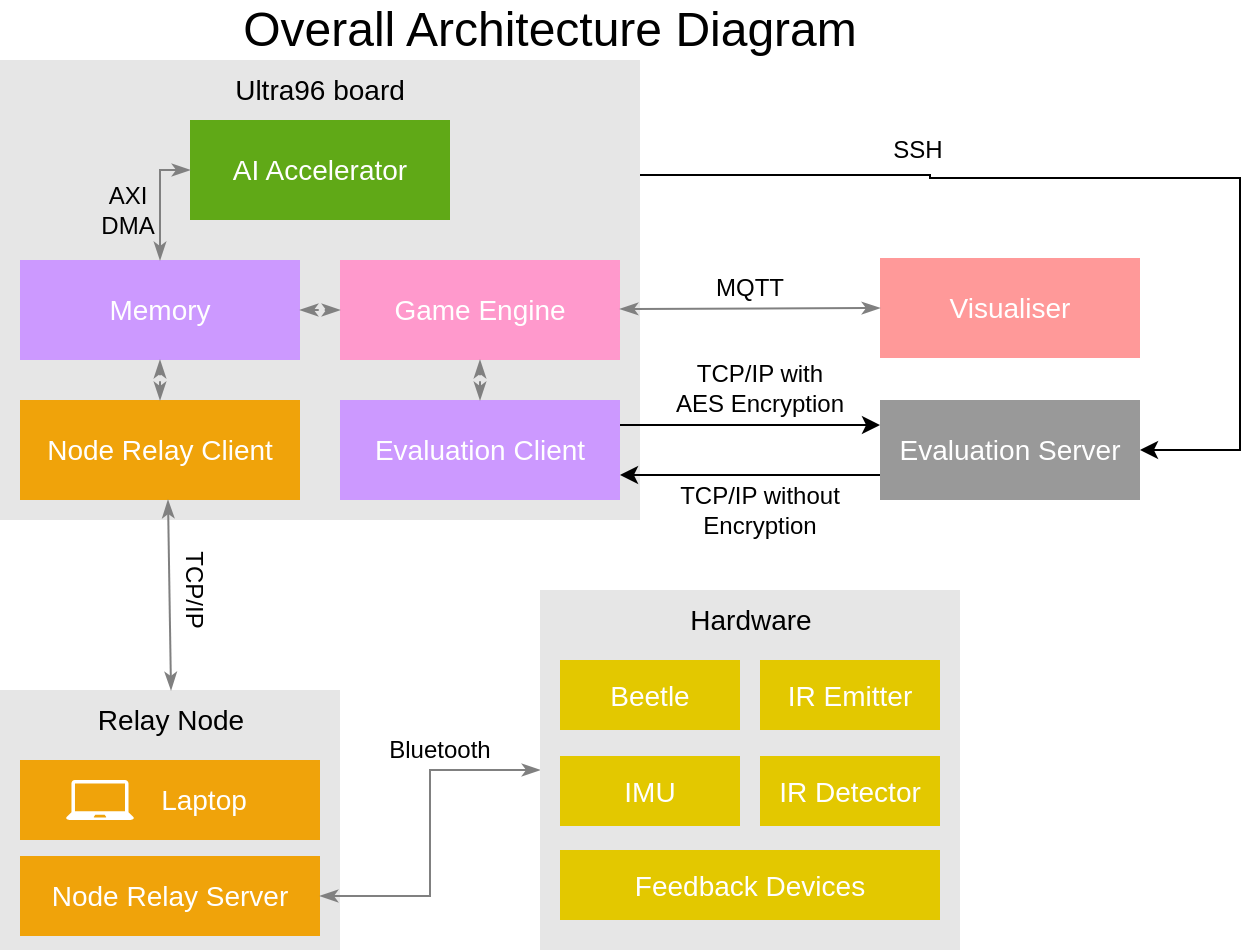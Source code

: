 <mxfile version="24.8.6">
  <diagram name="Page-1" id="RovbUQDV_0YPRc3pp8wG">
    <mxGraphModel dx="794" dy="412" grid="1" gridSize="10" guides="1" tooltips="1" connect="1" arrows="1" fold="1" page="1" pageScale="1" pageWidth="850" pageHeight="1100" math="0" shadow="0">
      <root>
        <mxCell id="0" />
        <mxCell id="1" parent="0" />
        <mxCell id="sU7ZEoeaXOw1WCR-BWSg-9" value="" style="rounded=0;whiteSpace=wrap;html=1;fillColor=#E6E6E6;strokeColor=none;" parent="1" vertex="1">
          <mxGeometry x="340" y="535" width="170" height="130" as="geometry" />
        </mxCell>
        <mxCell id="sU7ZEoeaXOw1WCR-BWSg-11" value="" style="rounded=0;whiteSpace=wrap;html=1;strokeColor=none;fillColor=#f0a30a;fontColor=#000000;" parent="1" vertex="1">
          <mxGeometry x="350" y="570" width="150" height="40" as="geometry" />
        </mxCell>
        <mxCell id="rkX0UDj8o1KebnsKT9Z2-13" style="edgeStyle=orthogonalEdgeStyle;rounded=0;orthogonalLoop=1;jettySize=auto;html=1;exitX=1;exitY=0.25;exitDx=0;exitDy=0;entryX=1;entryY=0.5;entryDx=0;entryDy=0;" edge="1" parent="1" source="sU7ZEoeaXOw1WCR-BWSg-1" target="sU7ZEoeaXOw1WCR-BWSg-30">
          <mxGeometry relative="1" as="geometry">
            <mxPoint x="960" y="420" as="targetPoint" />
            <Array as="points">
              <mxPoint x="805" y="278" />
              <mxPoint x="805" y="279" />
              <mxPoint x="960" y="279" />
              <mxPoint x="960" y="415" />
            </Array>
          </mxGeometry>
        </mxCell>
        <mxCell id="sU7ZEoeaXOw1WCR-BWSg-1" value="" style="rounded=0;whiteSpace=wrap;html=1;fillColor=#E6E6E6;strokeColor=none;" parent="1" vertex="1">
          <mxGeometry x="340" y="220" width="320" height="230" as="geometry" />
        </mxCell>
        <mxCell id="sU7ZEoeaXOw1WCR-BWSg-3" value="&lt;font style=&quot;font-size: 14px;&quot;&gt;Game Engine&lt;/font&gt;" style="rounded=0;whiteSpace=wrap;html=1;strokeColor=none;fillColor=#FF99CC;fontColor=#ffffff;" parent="1" vertex="1">
          <mxGeometry x="510" y="320" width="140" height="50" as="geometry" />
        </mxCell>
        <mxCell id="sU7ZEoeaXOw1WCR-BWSg-4" value="&lt;font style=&quot;font-size: 14px;&quot;&gt;AI Accelerator&lt;/font&gt;" style="rounded=0;whiteSpace=wrap;html=1;strokeColor=none;fillColor=#60a917;fontColor=#ffffff;" parent="1" vertex="1">
          <mxGeometry x="435" y="250" width="130" height="50" as="geometry" />
        </mxCell>
        <mxCell id="sU7ZEoeaXOw1WCR-BWSg-5" value="&lt;font style=&quot;font-size: 14px;&quot;&gt;Evaluation Client&lt;/font&gt;" style="rounded=0;whiteSpace=wrap;html=1;strokeColor=none;fillColor=#CC99FF;fontColor=#ffffff;" parent="1" vertex="1">
          <mxGeometry x="510" y="390" width="140" height="50" as="geometry" />
        </mxCell>
        <mxCell id="sU7ZEoeaXOw1WCR-BWSg-6" value="&lt;font color=&quot;#ffffff&quot; style=&quot;font-size: 14px;&quot;&gt;Visualiser&lt;/font&gt;" style="rounded=0;whiteSpace=wrap;html=1;strokeColor=none;fillColor=#FF9999;fontColor=#000000;" parent="1" vertex="1">
          <mxGeometry x="780" y="319" width="130" height="50" as="geometry" />
        </mxCell>
        <mxCell id="sU7ZEoeaXOw1WCR-BWSg-7" value="&lt;font color=&quot;#ffffff&quot; style=&quot;font-size: 14px;&quot;&gt;Node Relay Client&lt;/font&gt;" style="rounded=0;whiteSpace=wrap;html=1;strokeColor=none;fillColor=#f0a30a;fontColor=#000000;" parent="1" vertex="1">
          <mxGeometry x="350" y="390" width="140" height="50" as="geometry" />
        </mxCell>
        <mxCell id="sU7ZEoeaXOw1WCR-BWSg-8" value="" style="endArrow=classicThin;html=1;rounded=0;endFill=1;entryX=0.009;entryY=0.16;entryDx=0;entryDy=0;entryPerimeter=0;strokeColor=#808080;startArrow=classicThin;startFill=1;exitX=0.5;exitY=0;exitDx=0;exitDy=0;" parent="1" source="sU7ZEoeaXOw1WCR-BWSg-17" edge="1">
          <mxGeometry width="50" height="50" relative="1" as="geometry">
            <mxPoint x="424.12" y="510" as="sourcePoint" />
            <mxPoint x="424" y="440.0" as="targetPoint" />
          </mxGeometry>
        </mxCell>
        <mxCell id="sU7ZEoeaXOw1WCR-BWSg-10" value="" style="sketch=0;pointerEvents=1;shadow=0;dashed=0;html=1;strokeColor=none;fillColor=#FFFFFF;labelPosition=center;verticalLabelPosition=bottom;verticalAlign=top;outlineConnect=0;align=center;shape=mxgraph.office.devices.laptop;" parent="1" vertex="1">
          <mxGeometry x="373" y="580" width="34" height="20" as="geometry" />
        </mxCell>
        <mxCell id="sU7ZEoeaXOw1WCR-BWSg-12" value="&lt;font style=&quot;font-size: 14px;&quot; color=&quot;#ffffff&quot;&gt;Laptop&lt;/font&gt;" style="text;html=1;align=center;verticalAlign=middle;whiteSpace=wrap;rounded=0;" parent="1" vertex="1">
          <mxGeometry x="407" y="575" width="70" height="30" as="geometry" />
        </mxCell>
        <mxCell id="sU7ZEoeaXOw1WCR-BWSg-13" value="&lt;font style=&quot;font-size: 14px;&quot; color=&quot;#ffffff&quot;&gt;Node Relay Server&lt;/font&gt;" style="rounded=0;whiteSpace=wrap;html=1;strokeColor=none;fillColor=#f0a30a;fontColor=#000000;" parent="1" vertex="1">
          <mxGeometry x="350" y="618" width="150" height="40" as="geometry" />
        </mxCell>
        <mxCell id="sU7ZEoeaXOw1WCR-BWSg-14" value="" style="endArrow=classicThin;html=1;rounded=0;endFill=1;strokeColor=#808080;startArrow=classicThin;startFill=1;exitX=1;exitY=0.5;exitDx=0;exitDy=0;entryX=0;entryY=0.5;entryDx=0;entryDy=0;edgeStyle=orthogonalEdgeStyle;" parent="1" source="sU7ZEoeaXOw1WCR-BWSg-13" target="sU7ZEoeaXOw1WCR-BWSg-18" edge="1">
          <mxGeometry width="50" height="50" relative="1" as="geometry">
            <mxPoint x="520" y="589.5" as="sourcePoint" />
            <mxPoint x="590" y="613" as="targetPoint" />
          </mxGeometry>
        </mxCell>
        <mxCell id="sU7ZEoeaXOw1WCR-BWSg-15" value="TCP/IP" style="text;html=1;align=center;verticalAlign=middle;whiteSpace=wrap;rounded=0;rotation=90;" parent="1" vertex="1">
          <mxGeometry x="407" y="470" width="60" height="30" as="geometry" />
        </mxCell>
        <mxCell id="sU7ZEoeaXOw1WCR-BWSg-16" value="Bluetooth" style="text;html=1;align=center;verticalAlign=middle;whiteSpace=wrap;rounded=0;" parent="1" vertex="1">
          <mxGeometry x="530" y="550" width="60" height="30" as="geometry" />
        </mxCell>
        <mxCell id="sU7ZEoeaXOw1WCR-BWSg-17" value="&lt;font style=&quot;font-size: 14px;&quot;&gt;Relay Node&lt;/font&gt;" style="text;html=1;align=center;verticalAlign=middle;whiteSpace=wrap;rounded=0;" parent="1" vertex="1">
          <mxGeometry x="387" y="535" width="77" height="30" as="geometry" />
        </mxCell>
        <mxCell id="sU7ZEoeaXOw1WCR-BWSg-18" value="" style="rounded=0;whiteSpace=wrap;html=1;fillColor=#E6E6E6;strokeColor=none;" parent="1" vertex="1">
          <mxGeometry x="610" y="485" width="210" height="180" as="geometry" />
        </mxCell>
        <mxCell id="sU7ZEoeaXOw1WCR-BWSg-19" value="&lt;font style=&quot;font-size: 14px;&quot;&gt;Hardware&lt;/font&gt;" style="text;html=1;align=center;verticalAlign=middle;whiteSpace=wrap;rounded=0;" parent="1" vertex="1">
          <mxGeometry x="676.5" y="485" width="77" height="30" as="geometry" />
        </mxCell>
        <mxCell id="sU7ZEoeaXOw1WCR-BWSg-20" value="&lt;font color=&quot;#ffffff&quot; style=&quot;font-size: 14px;&quot;&gt;Beetle&lt;/font&gt;" style="rounded=0;whiteSpace=wrap;html=1;strokeColor=none;fillColor=#e3c800;fontColor=#000000;" parent="1" vertex="1">
          <mxGeometry x="620" y="520" width="90" height="35" as="geometry" />
        </mxCell>
        <mxCell id="sU7ZEoeaXOw1WCR-BWSg-21" value="&lt;font color=&quot;#ffffff&quot; style=&quot;font-size: 14px;&quot;&gt;IR Emitter&lt;/font&gt;" style="rounded=0;whiteSpace=wrap;html=1;strokeColor=none;fillColor=#e3c800;fontColor=#000000;" parent="1" vertex="1">
          <mxGeometry x="720" y="520" width="90" height="35" as="geometry" />
        </mxCell>
        <mxCell id="sU7ZEoeaXOw1WCR-BWSg-22" value="&lt;font color=&quot;#ffffff&quot; style=&quot;font-size: 14px;&quot;&gt;IMU&lt;/font&gt;" style="rounded=0;whiteSpace=wrap;html=1;strokeColor=none;fillColor=#e3c800;fontColor=#000000;" parent="1" vertex="1">
          <mxGeometry x="620" y="568" width="90" height="35" as="geometry" />
        </mxCell>
        <mxCell id="sU7ZEoeaXOw1WCR-BWSg-23" value="&lt;font color=&quot;#ffffff&quot; style=&quot;font-size: 14px;&quot;&gt;IR Detector&lt;/font&gt;" style="rounded=0;whiteSpace=wrap;html=1;strokeColor=none;fillColor=#e3c800;fontColor=#000000;" parent="1" vertex="1">
          <mxGeometry x="720" y="568" width="90" height="35" as="geometry" />
        </mxCell>
        <mxCell id="sU7ZEoeaXOw1WCR-BWSg-24" value="&lt;font color=&quot;#ffffff&quot; style=&quot;font-size: 14px;&quot;&gt;Feedback Devices&lt;/font&gt;" style="rounded=0;whiteSpace=wrap;html=1;strokeColor=none;fillColor=#e3c800;fontColor=#000000;" parent="1" vertex="1">
          <mxGeometry x="620" y="615" width="190" height="35" as="geometry" />
        </mxCell>
        <mxCell id="sU7ZEoeaXOw1WCR-BWSg-30" value="&lt;font style=&quot;font-size: 14px;&quot;&gt;Evaluation Server&lt;/font&gt;" style="rounded=0;whiteSpace=wrap;html=1;strokeColor=none;fillColor=#999999;fontColor=#ffffff;" parent="1" vertex="1">
          <mxGeometry x="780" y="390" width="130" height="50" as="geometry" />
        </mxCell>
        <mxCell id="sU7ZEoeaXOw1WCR-BWSg-33" value="&lt;font style=&quot;font-size: 24px;&quot;&gt;Overall Architecture Diagram&lt;/font&gt;" style="text;html=1;align=center;verticalAlign=middle;whiteSpace=wrap;rounded=0;" parent="1" vertex="1">
          <mxGeometry x="450" y="190" width="330" height="30" as="geometry" />
        </mxCell>
        <mxCell id="H0D9RynGPYzv96UDQXFD-2" value="" style="endArrow=classicThin;html=1;rounded=0;endFill=1;strokeColor=#808080;startArrow=classicThin;startFill=1;exitX=1;exitY=0.5;exitDx=0;exitDy=0;entryX=0;entryY=0.5;entryDx=0;entryDy=0;" parent="1" edge="1" target="H0D9RynGPYzv96UDQXFD-3">
          <mxGeometry width="50" height="50" relative="1" as="geometry">
            <mxPoint x="650" y="344.5" as="sourcePoint" />
            <mxPoint x="726" y="344.5" as="targetPoint" />
          </mxGeometry>
        </mxCell>
        <mxCell id="H0D9RynGPYzv96UDQXFD-3" value="" style="shape=image;verticalLabelPosition=bottom;labelBackgroundColor=default;verticalAlign=top;aspect=fixed;imageAspect=0;image=https://cdn1.iconfinder.com/data/icons/apple-products-2034/1024/iphone6-white-512.png;" parent="1" vertex="1">
          <mxGeometry x="780" y="325.5" width="37" height="37" as="geometry" />
        </mxCell>
        <mxCell id="H0D9RynGPYzv96UDQXFD-5" value="&lt;span style=&quot;font-size: 14px;&quot;&gt;Ultra96 board&lt;/span&gt;" style="text;html=1;align=center;verticalAlign=middle;whiteSpace=wrap;rounded=0;" parent="1" vertex="1">
          <mxGeometry x="447" y="220" width="106" height="30" as="geometry" />
        </mxCell>
        <mxCell id="H0D9RynGPYzv96UDQXFD-7" value="&lt;span style=&quot;font-size: 14px;&quot;&gt;Memory&lt;/span&gt;" style="rounded=0;whiteSpace=wrap;html=1;strokeColor=none;fillColor=#CC99FF;fontColor=#ffffff;" parent="1" vertex="1">
          <mxGeometry x="350" y="320" width="140" height="50" as="geometry" />
        </mxCell>
        <mxCell id="H0D9RynGPYzv96UDQXFD-22" value="" style="endArrow=classicThin;html=1;rounded=0;endFill=1;entryX=0;entryY=0.5;entryDx=0;entryDy=0;strokeColor=#808080;startArrow=classicThin;startFill=1;exitX=0.5;exitY=0;exitDx=0;exitDy=0;" parent="1" source="H0D9RynGPYzv96UDQXFD-7" target="sU7ZEoeaXOw1WCR-BWSg-4" edge="1">
          <mxGeometry width="50" height="50" relative="1" as="geometry">
            <mxPoint x="412" y="330" as="sourcePoint" />
            <mxPoint x="410" y="235.0" as="targetPoint" />
            <Array as="points">
              <mxPoint x="420" y="275" />
            </Array>
          </mxGeometry>
        </mxCell>
        <mxCell id="H0D9RynGPYzv96UDQXFD-23" value="AXI&lt;div&gt;DMA&lt;/div&gt;" style="text;html=1;align=center;verticalAlign=middle;whiteSpace=wrap;rounded=0;" parent="1" vertex="1">
          <mxGeometry x="374" y="280" width="60" height="30" as="geometry" />
        </mxCell>
        <mxCell id="EmOeS4mtoYvuaK4fgqtK-8" value="" style="endArrow=classicThin;dashed=1;html=1;rounded=0;endFill=1;entryX=0.5;entryY=1;entryDx=0;entryDy=0;strokeColor=#808080;startArrow=classicThin;startFill=1;exitX=0.5;exitY=0;exitDx=0;exitDy=0;" parent="1" source="sU7ZEoeaXOw1WCR-BWSg-5" target="sU7ZEoeaXOw1WCR-BWSg-3" edge="1">
          <mxGeometry width="50" height="50" relative="1" as="geometry">
            <mxPoint x="560" y="490" as="sourcePoint" />
            <mxPoint x="579" y="370.0" as="targetPoint" />
          </mxGeometry>
        </mxCell>
        <mxCell id="EmOeS4mtoYvuaK4fgqtK-12" value="" style="endArrow=classicThin;dashed=1;html=1;rounded=0;endFill=1;strokeColor=#808080;startArrow=classicThin;startFill=1;exitX=0.5;exitY=0;exitDx=0;exitDy=0;entryX=0.5;entryY=1;entryDx=0;entryDy=0;" parent="1" source="sU7ZEoeaXOw1WCR-BWSg-7" target="H0D9RynGPYzv96UDQXFD-7" edge="1">
          <mxGeometry width="50" height="50" relative="1" as="geometry">
            <mxPoint x="590" y="400" as="sourcePoint" />
            <mxPoint x="590" y="380" as="targetPoint" />
          </mxGeometry>
        </mxCell>
        <mxCell id="EmOeS4mtoYvuaK4fgqtK-13" value="" style="endArrow=classicThin;dashed=1;html=1;rounded=0;endFill=1;strokeColor=#808080;startArrow=classicThin;startFill=1;exitX=1;exitY=0.5;exitDx=0;exitDy=0;entryX=0;entryY=0.5;entryDx=0;entryDy=0;" parent="1" source="H0D9RynGPYzv96UDQXFD-7" target="sU7ZEoeaXOw1WCR-BWSg-3" edge="1">
          <mxGeometry width="50" height="50" relative="1" as="geometry">
            <mxPoint x="430" y="400" as="sourcePoint" />
            <mxPoint x="430" y="380" as="targetPoint" />
          </mxGeometry>
        </mxCell>
        <mxCell id="rkX0UDj8o1KebnsKT9Z2-2" style="edgeStyle=orthogonalEdgeStyle;rounded=0;orthogonalLoop=1;jettySize=auto;html=1;exitX=0.5;exitY=1;exitDx=0;exitDy=0;" edge="1" parent="1" source="sU7ZEoeaXOw1WCR-BWSg-6" target="sU7ZEoeaXOw1WCR-BWSg-6">
          <mxGeometry relative="1" as="geometry" />
        </mxCell>
        <mxCell id="rkX0UDj8o1KebnsKT9Z2-4" value="MQTT" style="text;html=1;align=center;verticalAlign=middle;whiteSpace=wrap;rounded=0;" vertex="1" parent="1">
          <mxGeometry x="685" y="319" width="60" height="30" as="geometry" />
        </mxCell>
        <mxCell id="rkX0UDj8o1KebnsKT9Z2-5" value="" style="endArrow=classic;html=1;rounded=0;entryX=0;entryY=0.25;entryDx=0;entryDy=0;exitX=1;exitY=0.25;exitDx=0;exitDy=0;" edge="1" parent="1" source="sU7ZEoeaXOw1WCR-BWSg-5" target="sU7ZEoeaXOw1WCR-BWSg-30">
          <mxGeometry width="50" height="50" relative="1" as="geometry">
            <mxPoint x="670" y="400" as="sourcePoint" />
            <mxPoint x="720" y="350" as="targetPoint" />
          </mxGeometry>
        </mxCell>
        <mxCell id="rkX0UDj8o1KebnsKT9Z2-6" value="" style="endArrow=classic;html=1;rounded=0;exitX=0;exitY=0.75;exitDx=0;exitDy=0;entryX=1;entryY=0.75;entryDx=0;entryDy=0;" edge="1" parent="1" source="sU7ZEoeaXOw1WCR-BWSg-30" target="sU7ZEoeaXOw1WCR-BWSg-5">
          <mxGeometry width="50" height="50" relative="1" as="geometry">
            <mxPoint x="660" y="413" as="sourcePoint" />
            <mxPoint x="790" y="413" as="targetPoint" />
          </mxGeometry>
        </mxCell>
        <mxCell id="rkX0UDj8o1KebnsKT9Z2-8" value="TCP/IP with&lt;div&gt;AES Encryption&lt;/div&gt;" style="text;html=1;align=center;verticalAlign=middle;whiteSpace=wrap;rounded=0;" vertex="1" parent="1">
          <mxGeometry x="650" y="369" width="140" height="30" as="geometry" />
        </mxCell>
        <mxCell id="rkX0UDj8o1KebnsKT9Z2-11" value="TCP/IP without&lt;div&gt;&lt;span style=&quot;background-color: initial;&quot;&gt;Encryption&lt;/span&gt;&lt;/div&gt;" style="text;html=1;align=center;verticalAlign=middle;whiteSpace=wrap;rounded=0;" vertex="1" parent="1">
          <mxGeometry x="650" y="430" width="140" height="30" as="geometry" />
        </mxCell>
        <mxCell id="rkX0UDj8o1KebnsKT9Z2-14" value="SSH" style="text;html=1;align=center;verticalAlign=middle;whiteSpace=wrap;rounded=0;" vertex="1" parent="1">
          <mxGeometry x="768.5" y="250" width="60" height="30" as="geometry" />
        </mxCell>
      </root>
    </mxGraphModel>
  </diagram>
</mxfile>
